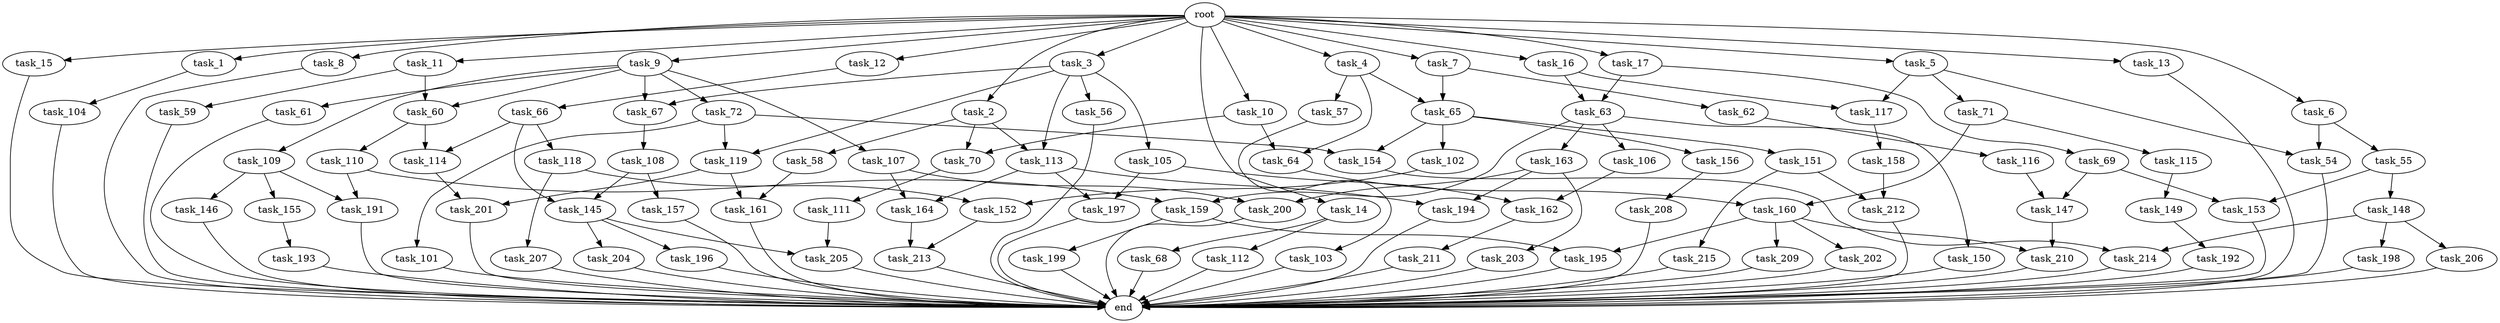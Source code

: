 digraph G {
  task_116 [size="549755813888.000000"];
  task_105 [size="214748364800.000000"];
  task_163 [size="309237645312.000000"];
  task_15 [size="1024.000000"];
  task_55 [size="695784701952.000000"];
  task_102 [size="34359738368.000000"];
  task_212 [size="1099511627776.000000"];
  task_207 [size="137438953472.000000"];
  task_153 [size="833223655424.000000"];
  task_191 [size="764504178688.000000"];
  task_7 [size="1024.000000"];
  task_104 [size="137438953472.000000"];
  task_119 [size="635655159808.000000"];
  task_214 [size="970662608896.000000"];
  task_154 [size="455266533376.000000"];
  task_106 [size="309237645312.000000"];
  task_204 [size="309237645312.000000"];
  task_117 [size="833223655424.000000"];
  task_155 [size="549755813888.000000"];
  task_9 [size="1024.000000"];
  task_56 [size="214748364800.000000"];
  task_196 [size="309237645312.000000"];
  task_112 [size="309237645312.000000"];
  task_147 [size="352187318272.000000"];
  task_59 [size="34359738368.000000"];
  task_164 [size="1408749273088.000000"];
  task_118 [size="34359738368.000000"];
  task_64 [size="1554778161152.000000"];
  task_198 [size="549755813888.000000"];
  task_65 [size="1116691496960.000000"];
  task_150 [size="309237645312.000000"];
  task_159 [size="523986010112.000000"];
  task_63 [size="773094113280.000000"];
  task_68 [size="309237645312.000000"];
  task_115 [size="695784701952.000000"];
  task_58 [size="77309411328.000000"];
  task_160 [size="1391569403904.000000"];
  task_54 [size="833223655424.000000"];
  task_61 [size="34359738368.000000"];
  task_156 [size="34359738368.000000"];
  task_145 [size="455266533376.000000"];
  task_1 [size="1024.000000"];
  task_157 [size="420906795008.000000"];
  task_109 [size="34359738368.000000"];
  task_210 [size="627065225216.000000"];
  task_201 [size="386547056640.000000"];
  task_69 [size="77309411328.000000"];
  task_162 [size="858993459200.000000"];
  task_146 [size="549755813888.000000"];
  task_194 [size="1099511627776.000000"];
  task_62 [size="420906795008.000000"];
  task_66 [size="34359738368.000000"];
  task_148 [size="695784701952.000000"];
  task_161 [size="523986010112.000000"];
  task_213 [size="833223655424.000000"];
  task_195 [size="936302870528.000000"];
  end [size="0.000000"];
  task_192 [size="420906795008.000000"];
  task_11 [size="1024.000000"];
  task_4 [size="1024.000000"];
  task_206 [size="549755813888.000000"];
  task_60 [size="68719476736.000000"];
  task_10 [size="1024.000000"];
  task_193 [size="77309411328.000000"];
  task_158 [size="214748364800.000000"];
  task_8 [size="1024.000000"];
  task_70 [size="936302870528.000000"];
  task_71 [size="137438953472.000000"];
  task_67 [size="249108103168.000000"];
  task_14 [size="1024.000000"];
  task_12 [size="1024.000000"];
  task_13 [size="1024.000000"];
  task_108 [size="137438953472.000000"];
  task_3 [size="1024.000000"];
  task_114 [size="893353197568.000000"];
  task_151 [size="34359738368.000000"];
  task_103 [size="420906795008.000000"];
  task_203 [size="549755813888.000000"];
  task_6 [size="1024.000000"];
  task_113 [size="292057776128.000000"];
  task_2 [size="1024.000000"];
  task_209 [size="77309411328.000000"];
  task_197 [size="858993459200.000000"];
  task_57 [size="695784701952.000000"];
  task_107 [size="34359738368.000000"];
  task_72 [size="34359738368.000000"];
  task_211 [size="549755813888.000000"];
  task_149 [size="34359738368.000000"];
  task_17 [size="1024.000000"];
  task_202 [size="77309411328.000000"];
  task_200 [size="1408749273088.000000"];
  root [size="0.000000"];
  task_205 [size="730144440320.000000"];
  task_111 [size="214748364800.000000"];
  task_101 [size="420906795008.000000"];
  task_16 [size="1024.000000"];
  task_199 [size="858993459200.000000"];
  task_152 [size="171798691840.000000"];
  task_5 [size="1024.000000"];
  task_215 [size="549755813888.000000"];
  task_110 [size="858993459200.000000"];
  task_208 [size="695784701952.000000"];

  task_116 -> task_147 [size="209715200.000000"];
  task_105 -> task_162 [size="301989888.000000"];
  task_105 -> task_197 [size="301989888.000000"];
  task_163 -> task_200 [size="536870912.000000"];
  task_163 -> task_194 [size="536870912.000000"];
  task_163 -> task_203 [size="536870912.000000"];
  task_15 -> end [size="1.000000"];
  task_55 -> task_153 [size="679477248.000000"];
  task_55 -> task_148 [size="679477248.000000"];
  task_102 -> task_152 [size="33554432.000000"];
  task_212 -> end [size="1.000000"];
  task_207 -> end [size="1.000000"];
  task_153 -> end [size="1.000000"];
  task_191 -> end [size="1.000000"];
  task_7 -> task_65 [size="411041792.000000"];
  task_7 -> task_62 [size="411041792.000000"];
  task_104 -> end [size="1.000000"];
  task_119 -> task_161 [size="301989888.000000"];
  task_119 -> task_201 [size="301989888.000000"];
  task_214 -> end [size="1.000000"];
  task_154 -> task_214 [size="411041792.000000"];
  task_106 -> task_162 [size="536870912.000000"];
  task_204 -> end [size="1.000000"];
  task_117 -> task_158 [size="209715200.000000"];
  task_155 -> task_193 [size="75497472.000000"];
  task_9 -> task_67 [size="33554432.000000"];
  task_9 -> task_61 [size="33554432.000000"];
  task_9 -> task_109 [size="33554432.000000"];
  task_9 -> task_60 [size="33554432.000000"];
  task_9 -> task_107 [size="33554432.000000"];
  task_9 -> task_72 [size="33554432.000000"];
  task_56 -> end [size="1.000000"];
  task_196 -> end [size="1.000000"];
  task_112 -> end [size="1.000000"];
  task_147 -> task_210 [size="536870912.000000"];
  task_59 -> end [size="1.000000"];
  task_164 -> task_213 [size="679477248.000000"];
  task_118 -> task_207 [size="134217728.000000"];
  task_118 -> task_152 [size="134217728.000000"];
  task_64 -> task_160 [size="679477248.000000"];
  task_198 -> end [size="1.000000"];
  task_65 -> task_156 [size="33554432.000000"];
  task_65 -> task_154 [size="33554432.000000"];
  task_65 -> task_102 [size="33554432.000000"];
  task_65 -> task_151 [size="33554432.000000"];
  task_150 -> end [size="1.000000"];
  task_159 -> task_199 [size="838860800.000000"];
  task_159 -> task_195 [size="838860800.000000"];
  task_63 -> task_163 [size="301989888.000000"];
  task_63 -> task_150 [size="301989888.000000"];
  task_63 -> task_106 [size="301989888.000000"];
  task_63 -> task_159 [size="301989888.000000"];
  task_68 -> end [size="1.000000"];
  task_115 -> task_149 [size="33554432.000000"];
  task_58 -> task_161 [size="209715200.000000"];
  task_160 -> task_210 [size="75497472.000000"];
  task_160 -> task_195 [size="75497472.000000"];
  task_160 -> task_202 [size="75497472.000000"];
  task_160 -> task_209 [size="75497472.000000"];
  task_54 -> end [size="1.000000"];
  task_61 -> end [size="1.000000"];
  task_156 -> task_208 [size="679477248.000000"];
  task_145 -> task_204 [size="301989888.000000"];
  task_145 -> task_196 [size="301989888.000000"];
  task_145 -> task_205 [size="301989888.000000"];
  task_1 -> task_104 [size="134217728.000000"];
  task_157 -> end [size="1.000000"];
  task_109 -> task_146 [size="536870912.000000"];
  task_109 -> task_155 [size="536870912.000000"];
  task_109 -> task_191 [size="536870912.000000"];
  task_210 -> end [size="1.000000"];
  task_201 -> end [size="1.000000"];
  task_69 -> task_147 [size="134217728.000000"];
  task_69 -> task_153 [size="134217728.000000"];
  task_162 -> task_211 [size="536870912.000000"];
  task_146 -> end [size="1.000000"];
  task_194 -> end [size="1.000000"];
  task_62 -> task_116 [size="536870912.000000"];
  task_66 -> task_114 [size="33554432.000000"];
  task_66 -> task_118 [size="33554432.000000"];
  task_66 -> task_145 [size="33554432.000000"];
  task_148 -> task_206 [size="536870912.000000"];
  task_148 -> task_214 [size="536870912.000000"];
  task_148 -> task_198 [size="536870912.000000"];
  task_161 -> end [size="1.000000"];
  task_213 -> end [size="1.000000"];
  task_195 -> end [size="1.000000"];
  task_192 -> end [size="1.000000"];
  task_11 -> task_60 [size="33554432.000000"];
  task_11 -> task_59 [size="33554432.000000"];
  task_4 -> task_65 [size="679477248.000000"];
  task_4 -> task_57 [size="679477248.000000"];
  task_4 -> task_64 [size="679477248.000000"];
  task_206 -> end [size="1.000000"];
  task_60 -> task_114 [size="838860800.000000"];
  task_60 -> task_110 [size="838860800.000000"];
  task_10 -> task_64 [size="838860800.000000"];
  task_10 -> task_70 [size="838860800.000000"];
  task_193 -> end [size="1.000000"];
  task_158 -> task_212 [size="536870912.000000"];
  task_8 -> end [size="1.000000"];
  task_70 -> task_111 [size="209715200.000000"];
  task_71 -> task_160 [size="679477248.000000"];
  task_71 -> task_115 [size="679477248.000000"];
  task_67 -> task_108 [size="134217728.000000"];
  task_14 -> task_112 [size="301989888.000000"];
  task_14 -> task_68 [size="301989888.000000"];
  task_12 -> task_66 [size="33554432.000000"];
  task_13 -> end [size="1.000000"];
  task_108 -> task_145 [size="411041792.000000"];
  task_108 -> task_157 [size="411041792.000000"];
  task_3 -> task_56 [size="209715200.000000"];
  task_3 -> task_119 [size="209715200.000000"];
  task_3 -> task_67 [size="209715200.000000"];
  task_3 -> task_113 [size="209715200.000000"];
  task_3 -> task_105 [size="209715200.000000"];
  task_114 -> task_201 [size="75497472.000000"];
  task_151 -> task_212 [size="536870912.000000"];
  task_151 -> task_215 [size="536870912.000000"];
  task_103 -> end [size="1.000000"];
  task_203 -> end [size="1.000000"];
  task_6 -> task_54 [size="679477248.000000"];
  task_6 -> task_55 [size="679477248.000000"];
  task_113 -> task_164 [size="536870912.000000"];
  task_113 -> task_194 [size="536870912.000000"];
  task_113 -> task_197 [size="536870912.000000"];
  task_2 -> task_58 [size="75497472.000000"];
  task_2 -> task_113 [size="75497472.000000"];
  task_2 -> task_70 [size="75497472.000000"];
  task_209 -> end [size="1.000000"];
  task_197 -> end [size="1.000000"];
  task_57 -> task_103 [size="411041792.000000"];
  task_107 -> task_164 [size="838860800.000000"];
  task_107 -> task_200 [size="838860800.000000"];
  task_72 -> task_119 [size="411041792.000000"];
  task_72 -> task_101 [size="411041792.000000"];
  task_72 -> task_154 [size="411041792.000000"];
  task_211 -> end [size="1.000000"];
  task_149 -> task_192 [size="411041792.000000"];
  task_17 -> task_63 [size="75497472.000000"];
  task_17 -> task_69 [size="75497472.000000"];
  task_202 -> end [size="1.000000"];
  task_200 -> end [size="1.000000"];
  root -> task_13 [size="1.000000"];
  root -> task_17 [size="1.000000"];
  root -> task_3 [size="1.000000"];
  root -> task_4 [size="1.000000"];
  root -> task_11 [size="1.000000"];
  root -> task_15 [size="1.000000"];
  root -> task_10 [size="1.000000"];
  root -> task_6 [size="1.000000"];
  root -> task_9 [size="1.000000"];
  root -> task_8 [size="1.000000"];
  root -> task_2 [size="1.000000"];
  root -> task_1 [size="1.000000"];
  root -> task_5 [size="1.000000"];
  root -> task_7 [size="1.000000"];
  root -> task_16 [size="1.000000"];
  root -> task_14 [size="1.000000"];
  root -> task_12 [size="1.000000"];
  task_205 -> end [size="1.000000"];
  task_111 -> task_205 [size="411041792.000000"];
  task_101 -> end [size="1.000000"];
  task_16 -> task_63 [size="679477248.000000"];
  task_16 -> task_117 [size="679477248.000000"];
  task_199 -> end [size="1.000000"];
  task_152 -> task_213 [size="134217728.000000"];
  task_5 -> task_117 [size="134217728.000000"];
  task_5 -> task_54 [size="134217728.000000"];
  task_5 -> task_71 [size="134217728.000000"];
  task_215 -> end [size="1.000000"];
  task_110 -> task_191 [size="209715200.000000"];
  task_110 -> task_159 [size="209715200.000000"];
  task_208 -> end [size="1.000000"];
}
